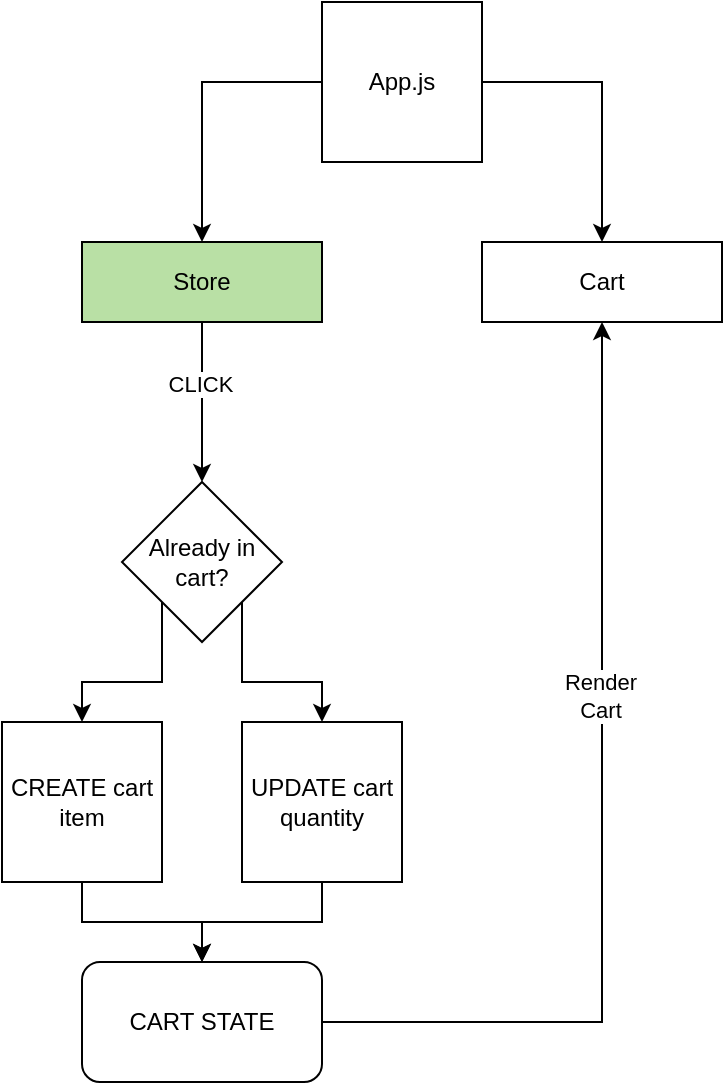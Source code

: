 <mxfile version="21.2.8" type="github">
  <diagram name="Page-1" id="pGwte_ti34ZChjOtpvfG">
    <mxGraphModel dx="491" dy="550" grid="1" gridSize="10" guides="1" tooltips="1" connect="1" arrows="1" fold="1" page="1" pageScale="1" pageWidth="827" pageHeight="1169" math="0" shadow="0">
      <root>
        <mxCell id="0" />
        <mxCell id="1" parent="0" />
        <mxCell id="7yGNPofrwCNbMT1KwREb-5" style="edgeStyle=orthogonalEdgeStyle;rounded=0;orthogonalLoop=1;jettySize=auto;html=1;exitX=0;exitY=0.5;exitDx=0;exitDy=0;entryX=0.5;entryY=0;entryDx=0;entryDy=0;" parent="1" source="7yGNPofrwCNbMT1KwREb-1" target="7yGNPofrwCNbMT1KwREb-3" edge="1">
          <mxGeometry relative="1" as="geometry" />
        </mxCell>
        <mxCell id="7yGNPofrwCNbMT1KwREb-6" style="edgeStyle=orthogonalEdgeStyle;rounded=0;orthogonalLoop=1;jettySize=auto;html=1;exitX=1;exitY=0.5;exitDx=0;exitDy=0;entryX=0.5;entryY=0;entryDx=0;entryDy=0;" parent="1" source="7yGNPofrwCNbMT1KwREb-1" target="7yGNPofrwCNbMT1KwREb-4" edge="1">
          <mxGeometry relative="1" as="geometry" />
        </mxCell>
        <mxCell id="7yGNPofrwCNbMT1KwREb-1" value="App.js" style="whiteSpace=wrap;html=1;aspect=fixed;" parent="1" vertex="1">
          <mxGeometry x="280" y="40" width="80" height="80" as="geometry" />
        </mxCell>
        <mxCell id="70VWhO-yBJpP6cMn51E0-2" style="edgeStyle=orthogonalEdgeStyle;rounded=0;orthogonalLoop=1;jettySize=auto;html=1;entryX=0.5;entryY=0;entryDx=0;entryDy=0;" edge="1" parent="1" source="7yGNPofrwCNbMT1KwREb-3" target="70VWhO-yBJpP6cMn51E0-1">
          <mxGeometry relative="1" as="geometry" />
        </mxCell>
        <mxCell id="70VWhO-yBJpP6cMn51E0-3" value="CLICK" style="edgeLabel;html=1;align=center;verticalAlign=middle;resizable=0;points=[];" vertex="1" connectable="0" parent="70VWhO-yBJpP6cMn51E0-2">
          <mxGeometry x="-0.239" y="-1" relative="1" as="geometry">
            <mxPoint as="offset" />
          </mxGeometry>
        </mxCell>
        <mxCell id="7yGNPofrwCNbMT1KwREb-3" value="Store" style="rounded=0;whiteSpace=wrap;html=1;fillColor=#B9E0A5;" parent="1" vertex="1">
          <mxGeometry x="160" y="160" width="120" height="40" as="geometry" />
        </mxCell>
        <mxCell id="7yGNPofrwCNbMT1KwREb-4" value="Cart" style="rounded=0;whiteSpace=wrap;html=1;" parent="1" vertex="1">
          <mxGeometry x="360" y="160" width="120" height="40" as="geometry" />
        </mxCell>
        <mxCell id="70VWhO-yBJpP6cMn51E0-5" style="edgeStyle=orthogonalEdgeStyle;rounded=0;orthogonalLoop=1;jettySize=auto;html=1;exitX=1;exitY=0.5;exitDx=0;exitDy=0;" edge="1" parent="1" source="70VWhO-yBJpP6cMn51E0-1">
          <mxGeometry relative="1" as="geometry">
            <mxPoint x="260.034" y="320.345" as="targetPoint" />
          </mxGeometry>
        </mxCell>
        <mxCell id="70VWhO-yBJpP6cMn51E0-12" style="edgeStyle=orthogonalEdgeStyle;rounded=0;orthogonalLoop=1;jettySize=auto;html=1;exitX=0;exitY=1;exitDx=0;exitDy=0;" edge="1" parent="1" source="70VWhO-yBJpP6cMn51E0-1" target="70VWhO-yBJpP6cMn51E0-8">
          <mxGeometry relative="1" as="geometry" />
        </mxCell>
        <mxCell id="70VWhO-yBJpP6cMn51E0-13" style="edgeStyle=orthogonalEdgeStyle;rounded=0;orthogonalLoop=1;jettySize=auto;html=1;exitX=1;exitY=1;exitDx=0;exitDy=0;" edge="1" parent="1" source="70VWhO-yBJpP6cMn51E0-1" target="70VWhO-yBJpP6cMn51E0-6">
          <mxGeometry relative="1" as="geometry" />
        </mxCell>
        <mxCell id="70VWhO-yBJpP6cMn51E0-1" value="Already in cart?" style="rhombus;whiteSpace=wrap;html=1;" vertex="1" parent="1">
          <mxGeometry x="180" y="280" width="80" height="80" as="geometry" />
        </mxCell>
        <mxCell id="70VWhO-yBJpP6cMn51E0-14" style="edgeStyle=orthogonalEdgeStyle;rounded=0;orthogonalLoop=1;jettySize=auto;html=1;exitX=1;exitY=0.5;exitDx=0;exitDy=0;entryX=0.5;entryY=1;entryDx=0;entryDy=0;" edge="1" parent="1" source="70VWhO-yBJpP6cMn51E0-4" target="7yGNPofrwCNbMT1KwREb-4">
          <mxGeometry relative="1" as="geometry" />
        </mxCell>
        <mxCell id="70VWhO-yBJpP6cMn51E0-15" value="Render&lt;br&gt;Cart" style="edgeLabel;html=1;align=center;verticalAlign=middle;resizable=0;points=[];" vertex="1" connectable="0" parent="70VWhO-yBJpP6cMn51E0-14">
          <mxGeometry x="0.236" y="1" relative="1" as="geometry">
            <mxPoint as="offset" />
          </mxGeometry>
        </mxCell>
        <mxCell id="70VWhO-yBJpP6cMn51E0-4" value="CART STATE" style="rounded=1;whiteSpace=wrap;html=1;" vertex="1" parent="1">
          <mxGeometry x="160" y="520" width="120" height="60" as="geometry" />
        </mxCell>
        <mxCell id="70VWhO-yBJpP6cMn51E0-11" style="edgeStyle=orthogonalEdgeStyle;rounded=0;orthogonalLoop=1;jettySize=auto;html=1;exitX=0.5;exitY=1;exitDx=0;exitDy=0;entryX=0.5;entryY=0;entryDx=0;entryDy=0;" edge="1" parent="1" source="70VWhO-yBJpP6cMn51E0-6" target="70VWhO-yBJpP6cMn51E0-4">
          <mxGeometry relative="1" as="geometry" />
        </mxCell>
        <mxCell id="70VWhO-yBJpP6cMn51E0-6" value="UPDATE cart quantity" style="whiteSpace=wrap;html=1;aspect=fixed;" vertex="1" parent="1">
          <mxGeometry x="240" y="400" width="80" height="80" as="geometry" />
        </mxCell>
        <mxCell id="70VWhO-yBJpP6cMn51E0-10" style="edgeStyle=orthogonalEdgeStyle;rounded=0;orthogonalLoop=1;jettySize=auto;html=1;exitX=0.5;exitY=1;exitDx=0;exitDy=0;" edge="1" parent="1" source="70VWhO-yBJpP6cMn51E0-8" target="70VWhO-yBJpP6cMn51E0-4">
          <mxGeometry relative="1" as="geometry" />
        </mxCell>
        <mxCell id="70VWhO-yBJpP6cMn51E0-8" value="CREATE cart item" style="whiteSpace=wrap;html=1;aspect=fixed;" vertex="1" parent="1">
          <mxGeometry x="120" y="400" width="80" height="80" as="geometry" />
        </mxCell>
      </root>
    </mxGraphModel>
  </diagram>
</mxfile>
